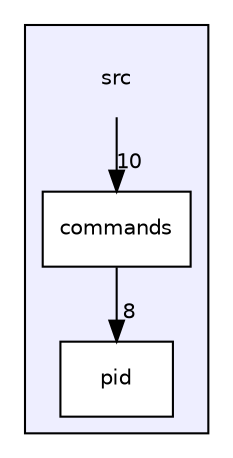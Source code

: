 digraph "src" {
  compound=true
  node [ fontsize="10", fontname="Helvetica"];
  edge [ labelfontsize="10", labelfontname="Helvetica"];
  subgraph clusterdir_68267d1309a1af8e8297ef4c3efbcdba {
    graph [ bgcolor="#eeeeff", pencolor="black", label="" URL="dir_68267d1309a1af8e8297ef4c3efbcdba.html"];
    dir_68267d1309a1af8e8297ef4c3efbcdba [shape=plaintext label="src"];
    dir_5e80d29b61c444378a543be4dd1414df [shape=box label="commands" color="black" fillcolor="white" style="filled" URL="dir_5e80d29b61c444378a543be4dd1414df.html"];
    dir_9bbed1fd9978b1d15252a7c2e4b90932 [shape=box label="pid" color="black" fillcolor="white" style="filled" URL="dir_9bbed1fd9978b1d15252a7c2e4b90932.html"];
  }
  dir_5e80d29b61c444378a543be4dd1414df->dir_9bbed1fd9978b1d15252a7c2e4b90932 [headlabel="8", labeldistance=1.5 headhref="dir_000001_000002.html"];
  dir_68267d1309a1af8e8297ef4c3efbcdba->dir_5e80d29b61c444378a543be4dd1414df [headlabel="10", labeldistance=1.5 headhref="dir_000000_000001.html"];
}
